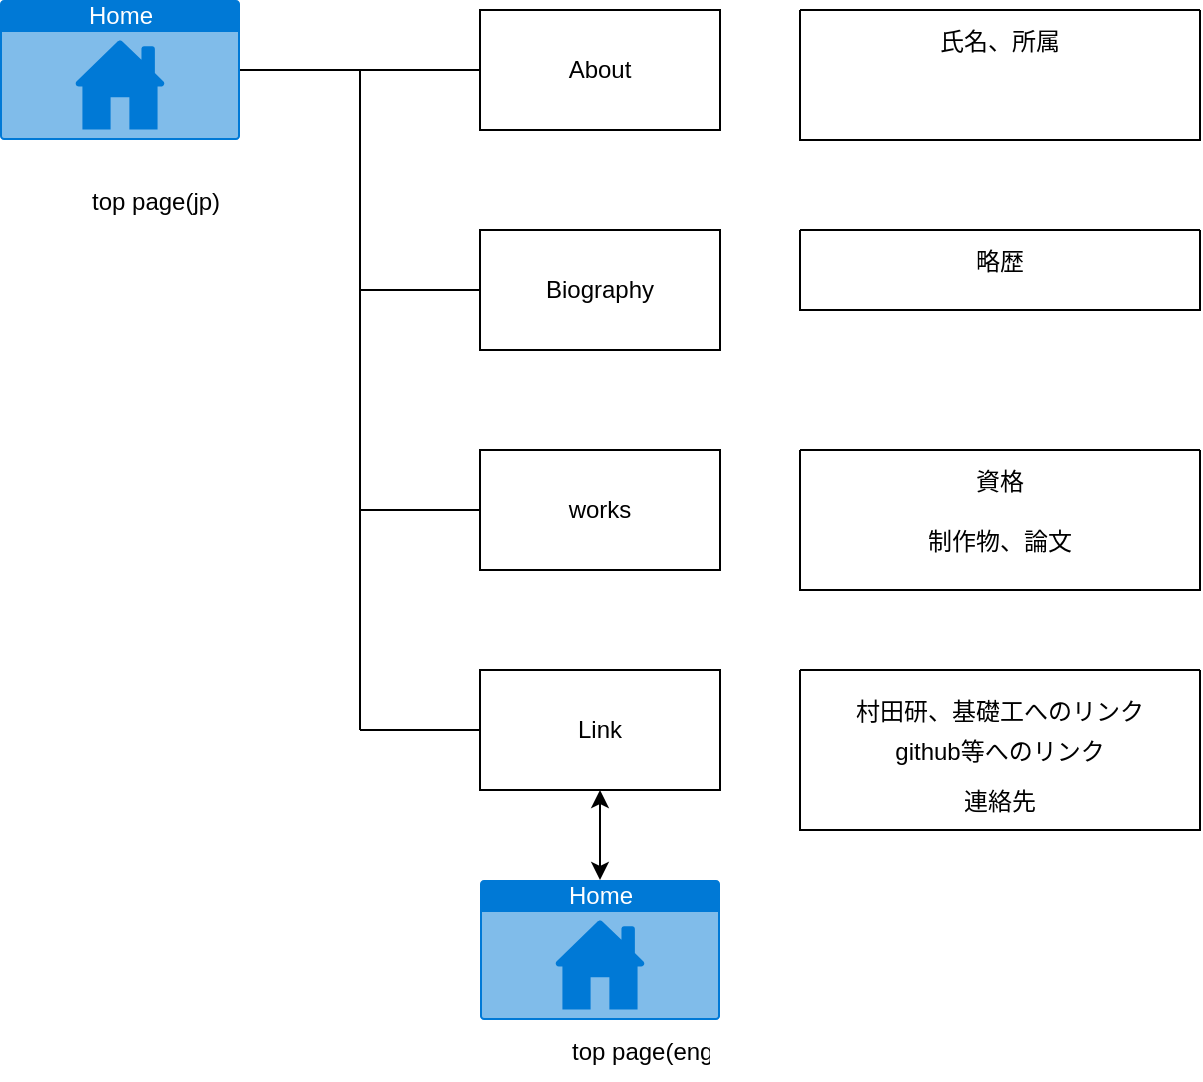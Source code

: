 <mxfile version="17.4.6" type="device" pages="3"><diagram id="GTRTzuPTrbMgEh9HK_4p" name="siteMap"><mxGraphModel dx="1038" dy="579" grid="1" gridSize="10" guides="1" tooltips="1" connect="1" arrows="1" fold="1" page="1" pageScale="1" pageWidth="827" pageHeight="1169" math="0" shadow="0"><root><mxCell id="0"/><mxCell id="1" parent="0"/><mxCell id="_9_uDq2aWC5iWiT36FwO-3" value="Biography" style="rounded=0;whiteSpace=wrap;html=1;" parent="1" vertex="1"><mxGeometry x="320" y="190" width="120" height="60" as="geometry"/></mxCell><mxCell id="_9_uDq2aWC5iWiT36FwO-4" value="works" style="rounded=0;whiteSpace=wrap;html=1;" parent="1" vertex="1"><mxGeometry x="320" y="300" width="120" height="60" as="geometry"/></mxCell><mxCell id="_9_uDq2aWC5iWiT36FwO-5" value="Link" style="rounded=0;whiteSpace=wrap;html=1;" parent="1" vertex="1"><mxGeometry x="320" y="410" width="120" height="60" as="geometry"/></mxCell><mxCell id="_9_uDq2aWC5iWiT36FwO-6" value="About" style="rounded=0;whiteSpace=wrap;html=1;" parent="1" vertex="1"><mxGeometry x="320" y="80" width="120" height="60" as="geometry"/></mxCell><mxCell id="_9_uDq2aWC5iWiT36FwO-7" value="" style="endArrow=none;html=1;rounded=0;exitX=1;exitY=0.5;exitDx=0;exitDy=0;entryX=0;entryY=0.5;entryDx=0;entryDy=0;exitPerimeter=0;" parent="1" source="_9_uDq2aWC5iWiT36FwO-14" target="_9_uDq2aWC5iWiT36FwO-6" edge="1"><mxGeometry width="50" height="50" relative="1" as="geometry"><mxPoint x="200" y="110" as="sourcePoint"/><mxPoint x="550" y="270" as="targetPoint"/></mxGeometry></mxCell><mxCell id="_9_uDq2aWC5iWiT36FwO-8" value="" style="endArrow=none;html=1;rounded=0;" parent="1" edge="1"><mxGeometry width="50" height="50" relative="1" as="geometry"><mxPoint x="260" y="440" as="sourcePoint"/><mxPoint x="260" y="110" as="targetPoint"/></mxGeometry></mxCell><mxCell id="_9_uDq2aWC5iWiT36FwO-9" value="" style="endArrow=none;html=1;rounded=0;exitX=0;exitY=0.5;exitDx=0;exitDy=0;" parent="1" source="_9_uDq2aWC5iWiT36FwO-3" edge="1"><mxGeometry width="50" height="50" relative="1" as="geometry"><mxPoint x="500" y="320" as="sourcePoint"/><mxPoint x="260" y="220" as="targetPoint"/></mxGeometry></mxCell><mxCell id="_9_uDq2aWC5iWiT36FwO-11" value="" style="endArrow=none;html=1;rounded=0;exitX=0;exitY=0.5;exitDx=0;exitDy=0;" parent="1" source="_9_uDq2aWC5iWiT36FwO-4" edge="1"><mxGeometry width="50" height="50" relative="1" as="geometry"><mxPoint x="500" y="320" as="sourcePoint"/><mxPoint x="260" y="330" as="targetPoint"/></mxGeometry></mxCell><mxCell id="_9_uDq2aWC5iWiT36FwO-12" value="" style="endArrow=none;html=1;rounded=0;exitX=0;exitY=0.5;exitDx=0;exitDy=0;" parent="1" source="_9_uDq2aWC5iWiT36FwO-5" edge="1"><mxGeometry width="50" height="50" relative="1" as="geometry"><mxPoint x="500" y="320" as="sourcePoint"/><mxPoint x="260" y="440" as="targetPoint"/></mxGeometry></mxCell><mxCell id="_9_uDq2aWC5iWiT36FwO-14" value="Home" style="html=1;strokeColor=none;fillColor=#0079D6;labelPosition=center;verticalLabelPosition=middle;verticalAlign=top;align=center;fontSize=12;outlineConnect=0;spacingTop=-6;fontColor=#FFFFFF;sketch=0;shape=mxgraph.sitemap.home;" parent="1" vertex="1"><mxGeometry x="80" y="75" width="120" height="70" as="geometry"/></mxCell><mxCell id="_9_uDq2aWC5iWiT36FwO-17" value="top page(jp)" style="text;strokeColor=none;fillColor=none;align=left;verticalAlign=middle;spacingLeft=4;spacingRight=4;overflow=hidden;points=[[0,0.5],[1,0.5]];portConstraint=eastwest;rotatable=0;" parent="1" vertex="1"><mxGeometry x="120" y="160" width="80" height="30" as="geometry"/></mxCell><mxCell id="_9_uDq2aWC5iWiT36FwO-18" value="" style="swimlane;startSize=0;" parent="1" vertex="1"><mxGeometry x="480" y="80" width="200" height="65" as="geometry"/></mxCell><mxCell id="_9_uDq2aWC5iWiT36FwO-19" value="氏名、所属" style="text;strokeColor=none;fillColor=none;align=center;verticalAlign=middle;spacingLeft=4;spacingRight=4;overflow=hidden;points=[[0,0.5],[1,0.5]];portConstraint=eastwest;rotatable=0;" parent="_9_uDq2aWC5iWiT36FwO-18" vertex="1"><mxGeometry width="200" height="30" as="geometry"/></mxCell><mxCell id="_9_uDq2aWC5iWiT36FwO-21" value="" style="swimlane;startSize=0;" parent="1" vertex="1"><mxGeometry x="480" y="190" width="200" height="40" as="geometry"/></mxCell><mxCell id="_9_uDq2aWC5iWiT36FwO-20" value="略歴" style="text;strokeColor=none;fillColor=none;align=center;verticalAlign=middle;spacingLeft=4;spacingRight=4;overflow=hidden;points=[[0,0.5],[1,0.5]];portConstraint=eastwest;rotatable=0;" parent="_9_uDq2aWC5iWiT36FwO-21" vertex="1"><mxGeometry width="200" height="30" as="geometry"/></mxCell><mxCell id="_9_uDq2aWC5iWiT36FwO-22" value="" style="swimlane;startSize=0;" parent="1" vertex="1"><mxGeometry x="480" y="300" width="200" height="70" as="geometry"/></mxCell><mxCell id="_9_uDq2aWC5iWiT36FwO-23" value="制作物、論文" style="text;strokeColor=none;fillColor=none;align=center;verticalAlign=middle;spacingLeft=4;spacingRight=4;overflow=hidden;points=[[0,0.5],[1,0.5]];portConstraint=eastwest;rotatable=0;" parent="_9_uDq2aWC5iWiT36FwO-22" vertex="1"><mxGeometry y="30" width="200" height="30" as="geometry"/></mxCell><mxCell id="nTGIdhHeXST5CxNKirEt-1" value="資格" style="text;strokeColor=none;fillColor=none;align=center;verticalAlign=middle;spacingLeft=4;spacingRight=4;overflow=hidden;points=[[0,0.5],[1,0.5]];portConstraint=eastwest;rotatable=0;" vertex="1" parent="_9_uDq2aWC5iWiT36FwO-22"><mxGeometry width="200" height="30" as="geometry"/></mxCell><mxCell id="_9_uDq2aWC5iWiT36FwO-25" value="" style="swimlane;startSize=0;" parent="1" vertex="1"><mxGeometry x="480" y="410" width="200" height="80" as="geometry"/></mxCell><mxCell id="_9_uDq2aWC5iWiT36FwO-26" value="村田研、基礎工へのリンク" style="text;strokeColor=none;fillColor=none;align=center;verticalAlign=middle;spacingLeft=4;spacingRight=4;overflow=hidden;points=[[0,0.5],[1,0.5]];portConstraint=eastwest;rotatable=0;" parent="_9_uDq2aWC5iWiT36FwO-25" vertex="1"><mxGeometry y="10" width="200" height="20" as="geometry"/></mxCell><mxCell id="_9_uDq2aWC5iWiT36FwO-30" value="github等へのリンク" style="text;strokeColor=none;fillColor=none;align=center;verticalAlign=middle;spacingLeft=4;spacingRight=4;overflow=hidden;points=[[0,0.5],[1,0.5]];portConstraint=eastwest;rotatable=0;" parent="_9_uDq2aWC5iWiT36FwO-25" vertex="1"><mxGeometry y="30" width="200" height="20" as="geometry"/></mxCell><mxCell id="_9_uDq2aWC5iWiT36FwO-27" value="連絡先" style="text;strokeColor=none;fillColor=none;align=center;verticalAlign=middle;spacingLeft=4;spacingRight=4;overflow=hidden;points=[[0,0.5],[1,0.5]];portConstraint=eastwest;rotatable=0;" parent="_9_uDq2aWC5iWiT36FwO-25" vertex="1"><mxGeometry y="50" width="200" height="30" as="geometry"/></mxCell><mxCell id="Y1WJ7g6kOuGPYT8U_wIJ-1" value="Home" style="html=1;strokeColor=none;fillColor=#0079D6;labelPosition=center;verticalLabelPosition=middle;verticalAlign=top;align=center;fontSize=12;outlineConnect=0;spacingTop=-6;fontColor=#FFFFFF;sketch=0;shape=mxgraph.sitemap.home;" parent="1" vertex="1"><mxGeometry x="320" y="515" width="120" height="70" as="geometry"/></mxCell><mxCell id="Y1WJ7g6kOuGPYT8U_wIJ-3" value="top page(eng)" style="text;strokeColor=none;fillColor=none;align=left;verticalAlign=middle;spacingLeft=4;spacingRight=4;overflow=hidden;points=[[0,0.5],[1,0.5]];portConstraint=eastwest;rotatable=0;" parent="1" vertex="1"><mxGeometry x="360" y="585" width="80" height="30" as="geometry"/></mxCell><mxCell id="Y1WJ7g6kOuGPYT8U_wIJ-4" value="" style="endArrow=classic;startArrow=classic;html=1;rounded=0;entryX=0.5;entryY=1;entryDx=0;entryDy=0;exitX=0.5;exitY=0;exitDx=0;exitDy=0;exitPerimeter=0;" parent="1" source="Y1WJ7g6kOuGPYT8U_wIJ-1" target="_9_uDq2aWC5iWiT36FwO-5" edge="1"><mxGeometry width="50" height="50" relative="1" as="geometry"><mxPoint x="340" y="420" as="sourcePoint"/><mxPoint x="390" y="370" as="targetPoint"/></mxGeometry></mxCell></root></mxGraphModel></diagram><diagram id="BUVnkAlVxxTycR96FPFh" name="file"><mxGraphModel dx="1038" dy="579" grid="1" gridSize="10" guides="1" tooltips="1" connect="1" arrows="1" fold="1" page="1" pageScale="1" pageWidth="827" pageHeight="1169" math="0" shadow="0"><root><mxCell id="0"/><mxCell id="1" parent="0"/><mxCell id="bjigyFu9lL9WOb3_4B9O-3" value="" style="sketch=0;pointerEvents=1;shadow=0;dashed=0;html=1;strokeColor=none;fillColor=#505050;labelPosition=center;verticalLabelPosition=bottom;verticalAlign=top;outlineConnect=0;align=center;shape=mxgraph.office.concepts.folder;" parent="1" vertex="1"><mxGeometry x="160" y="40" width="50" height="40" as="geometry"/></mxCell><mxCell id="bjigyFu9lL9WOb3_4B9O-4" value="" style="shape=note;whiteSpace=wrap;html=1;backgroundOutline=1;darkOpacity=0.05;size=16;" parent="1" vertex="1"><mxGeometry x="240" y="120" width="30" height="40" as="geometry"/></mxCell><mxCell id="bjigyFu9lL9WOb3_4B9O-5" value="project" style="text;html=1;strokeColor=none;fillColor=none;align=center;verticalAlign=middle;whiteSpace=wrap;rounded=0;" parent="1" vertex="1"><mxGeometry x="240" y="55" width="60" height="30" as="geometry"/></mxCell><mxCell id="bjigyFu9lL9WOb3_4B9O-6" value="index.html" style="text;html=1;strokeColor=none;fillColor=none;align=center;verticalAlign=middle;whiteSpace=wrap;rounded=0;" parent="1" vertex="1"><mxGeometry x="300" y="130" width="60" height="30" as="geometry"/></mxCell><mxCell id="bjigyFu9lL9WOb3_4B9O-7" value="" style="shape=note;whiteSpace=wrap;html=1;backgroundOutline=1;darkOpacity=0.05;size=16;" parent="1" vertex="1"><mxGeometry x="240" y="200" width="30" height="40" as="geometry"/></mxCell><mxCell id="bjigyFu9lL9WOb3_4B9O-8" value="index_eng.html" style="text;html=1;strokeColor=none;fillColor=none;align=left;verticalAlign=middle;whiteSpace=wrap;rounded=0;" parent="1" vertex="1"><mxGeometry x="290" y="210" width="170" height="30" as="geometry"/></mxCell><mxCell id="bjigyFu9lL9WOb3_4B9O-9" value="" style="sketch=0;pointerEvents=1;shadow=0;dashed=0;html=1;strokeColor=none;fillColor=#505050;labelPosition=center;verticalLabelPosition=bottom;verticalAlign=top;outlineConnect=0;align=center;shape=mxgraph.office.concepts.folder;" parent="1" vertex="1"><mxGeometry x="230" y="290" width="50" height="40" as="geometry"/></mxCell><mxCell id="bjigyFu9lL9WOb3_4B9O-10" value="css" style="text;html=1;strokeColor=none;fillColor=none;align=left;verticalAlign=middle;whiteSpace=wrap;rounded=0;" parent="1" vertex="1"><mxGeometry x="290" y="300" width="170" height="30" as="geometry"/></mxCell><mxCell id="bjigyFu9lL9WOb3_4B9O-11" value="" style="shape=note;whiteSpace=wrap;html=1;backgroundOutline=1;darkOpacity=0.05;size=16;" parent="1" vertex="1"><mxGeometry x="280" y="370" width="30" height="40" as="geometry"/></mxCell><mxCell id="bjigyFu9lL9WOb3_4B9O-12" value="style.css" style="text;html=1;strokeColor=none;fillColor=none;align=left;verticalAlign=middle;whiteSpace=wrap;rounded=0;" parent="1" vertex="1"><mxGeometry x="330" y="380" width="170" height="30" as="geometry"/></mxCell><mxCell id="bjigyFu9lL9WOb3_4B9O-13" value="" style="sketch=0;pointerEvents=1;shadow=0;dashed=0;html=1;strokeColor=none;fillColor=#505050;labelPosition=center;verticalLabelPosition=bottom;verticalAlign=top;outlineConnect=0;align=center;shape=mxgraph.office.concepts.folder;" parent="1" vertex="1"><mxGeometry x="230" y="440" width="50" height="40" as="geometry"/></mxCell><mxCell id="bjigyFu9lL9WOb3_4B9O-14" value="images" style="text;html=1;strokeColor=none;fillColor=none;align=left;verticalAlign=middle;whiteSpace=wrap;rounded=0;" parent="1" vertex="1"><mxGeometry x="290" y="450" width="170" height="30" as="geometry"/></mxCell><mxCell id="bjigyFu9lL9WOb3_4B9O-15" value="" style="shape=note;whiteSpace=wrap;html=1;backgroundOutline=1;darkOpacity=0.05;size=16;" parent="1" vertex="1"><mxGeometry x="280" y="520" width="30" height="40" as="geometry"/></mxCell><mxCell id="bjigyFu9lL9WOb3_4B9O-16" value="image1.jpg (ウツボみたいなやつ" style="text;html=1;strokeColor=none;fillColor=none;align=left;verticalAlign=middle;whiteSpace=wrap;rounded=0;" parent="1" vertex="1"><mxGeometry x="330" y="530" width="190" height="30" as="geometry"/></mxCell><mxCell id="bjigyFu9lL9WOb3_4B9O-18" value="" style="endArrow=none;html=1;rounded=0;" parent="1" source="bjigyFu9lL9WOb3_4B9O-3" edge="1"><mxGeometry width="50" height="50" relative="1" as="geometry"><mxPoint x="390" y="270" as="sourcePoint"/><mxPoint x="185" y="470" as="targetPoint"/></mxGeometry></mxCell><mxCell id="bjigyFu9lL9WOb3_4B9O-19" value="" style="endArrow=none;html=1;rounded=0;" parent="1" source="bjigyFu9lL9WOb3_4B9O-13" edge="1"><mxGeometry width="50" height="50" relative="1" as="geometry"><mxPoint x="390" y="460" as="sourcePoint"/><mxPoint x="190" y="460" as="targetPoint"/></mxGeometry></mxCell><mxCell id="bjigyFu9lL9WOb3_4B9O-20" value="" style="endArrow=none;html=1;rounded=0;" parent="1" source="bjigyFu9lL9WOb3_4B9O-9" edge="1"><mxGeometry width="50" height="50" relative="1" as="geometry"><mxPoint x="390" y="460" as="sourcePoint"/><mxPoint x="190" y="310" as="targetPoint"/></mxGeometry></mxCell><mxCell id="bjigyFu9lL9WOb3_4B9O-21" value="" style="endArrow=none;html=1;rounded=0;exitX=0;exitY=0.5;exitDx=0;exitDy=0;exitPerimeter=0;" parent="1" source="bjigyFu9lL9WOb3_4B9O-4" edge="1"><mxGeometry width="50" height="50" relative="1" as="geometry"><mxPoint x="390" y="290" as="sourcePoint"/><mxPoint x="190" y="140" as="targetPoint"/></mxGeometry></mxCell><mxCell id="bjigyFu9lL9WOb3_4B9O-22" value="" style="endArrow=none;html=1;rounded=0;exitX=0;exitY=0.5;exitDx=0;exitDy=0;exitPerimeter=0;" parent="1" source="bjigyFu9lL9WOb3_4B9O-7" edge="1"><mxGeometry width="50" height="50" relative="1" as="geometry"><mxPoint x="390" y="290" as="sourcePoint"/><mxPoint x="190" y="220" as="targetPoint"/></mxGeometry></mxCell><mxCell id="bjigyFu9lL9WOb3_4B9O-23" value="" style="endArrow=none;html=1;rounded=0;" parent="1" source="bjigyFu9lL9WOb3_4B9O-9" edge="1"><mxGeometry width="50" height="50" relative="1" as="geometry"><mxPoint x="390" y="290" as="sourcePoint"/><mxPoint x="255" y="400" as="targetPoint"/></mxGeometry></mxCell><mxCell id="bjigyFu9lL9WOb3_4B9O-27" value="" style="endArrow=none;html=1;rounded=0;exitX=0;exitY=0.5;exitDx=0;exitDy=0;exitPerimeter=0;" parent="1" source="bjigyFu9lL9WOb3_4B9O-11" edge="1"><mxGeometry width="50" height="50" relative="1" as="geometry"><mxPoint x="390" y="290" as="sourcePoint"/><mxPoint x="260" y="390" as="targetPoint"/></mxGeometry></mxCell><mxCell id="bjigyFu9lL9WOb3_4B9O-28" value="" style="endArrow=none;html=1;rounded=0;" parent="1" source="bjigyFu9lL9WOb3_4B9O-13" edge="1"><mxGeometry width="50" height="50" relative="1" as="geometry"><mxPoint x="250" y="490" as="sourcePoint"/><mxPoint x="255" y="680" as="targetPoint"/></mxGeometry></mxCell><mxCell id="bjigyFu9lL9WOb3_4B9O-29" value="" style="endArrow=none;html=1;rounded=0;exitX=0;exitY=0.5;exitDx=0;exitDy=0;exitPerimeter=0;" parent="1" source="bjigyFu9lL9WOb3_4B9O-15" edge="1"><mxGeometry width="50" height="50" relative="1" as="geometry"><mxPoint x="390" y="530" as="sourcePoint"/><mxPoint x="260" y="540" as="targetPoint"/></mxGeometry></mxCell><mxCell id="bjigyFu9lL9WOb3_4B9O-30" value="" style="shape=note;whiteSpace=wrap;html=1;backgroundOutline=1;darkOpacity=0.05;size=16;" parent="1" vertex="1"><mxGeometry x="280" y="585" width="30" height="40" as="geometry"/></mxCell><mxCell id="bjigyFu9lL9WOb3_4B9O-31" value="image2.jpg (タコさんウインナー" style="text;html=1;strokeColor=none;fillColor=none;align=left;verticalAlign=middle;whiteSpace=wrap;rounded=0;" parent="1" vertex="1"><mxGeometry x="330" y="595" width="190" height="30" as="geometry"/></mxCell><mxCell id="bjigyFu9lL9WOb3_4B9O-32" value="" style="endArrow=none;html=1;rounded=0;exitX=0;exitY=0.5;exitDx=0;exitDy=0;exitPerimeter=0;" parent="1" source="bjigyFu9lL9WOb3_4B9O-30" edge="1"><mxGeometry width="50" height="50" relative="1" as="geometry"><mxPoint x="390" y="595" as="sourcePoint"/><mxPoint x="260" y="605" as="targetPoint"/></mxGeometry></mxCell><mxCell id="bjigyFu9lL9WOb3_4B9O-33" value="" style="shape=note;whiteSpace=wrap;html=1;backgroundOutline=1;darkOpacity=0.05;size=16;" parent="1" vertex="1"><mxGeometry x="280" y="650" width="30" height="40" as="geometry"/></mxCell><mxCell id="bjigyFu9lL9WOb3_4B9O-34" value="background1.JPG (コーヒー豆&lt;br&gt;https://girlydrop.com/cafe/11308　よりDL" style="text;html=1;strokeColor=none;fillColor=none;align=left;verticalAlign=middle;whiteSpace=wrap;rounded=0;" parent="1" vertex="1"><mxGeometry x="330" y="660" width="190" height="30" as="geometry"/></mxCell><mxCell id="bjigyFu9lL9WOb3_4B9O-35" value="" style="endArrow=none;html=1;rounded=0;exitX=0;exitY=0.5;exitDx=0;exitDy=0;exitPerimeter=0;" parent="1" source="bjigyFu9lL9WOb3_4B9O-33" edge="1"><mxGeometry width="50" height="50" relative="1" as="geometry"><mxPoint x="390" y="660" as="sourcePoint"/><mxPoint x="260" y="670" as="targetPoint"/></mxGeometry></mxCell></root></mxGraphModel></diagram><diagram id="vl4GbxpnDqJUo6Q2tmjk" name="Page-3"><mxGraphModel dx="1038" dy="579" grid="1" gridSize="10" guides="1" tooltips="1" connect="1" arrows="1" fold="1" page="1" pageScale="1" pageWidth="827" pageHeight="1169" math="0" shadow="0"><root><mxCell id="0"/><mxCell id="1" parent="0"/></root></mxGraphModel></diagram></mxfile>